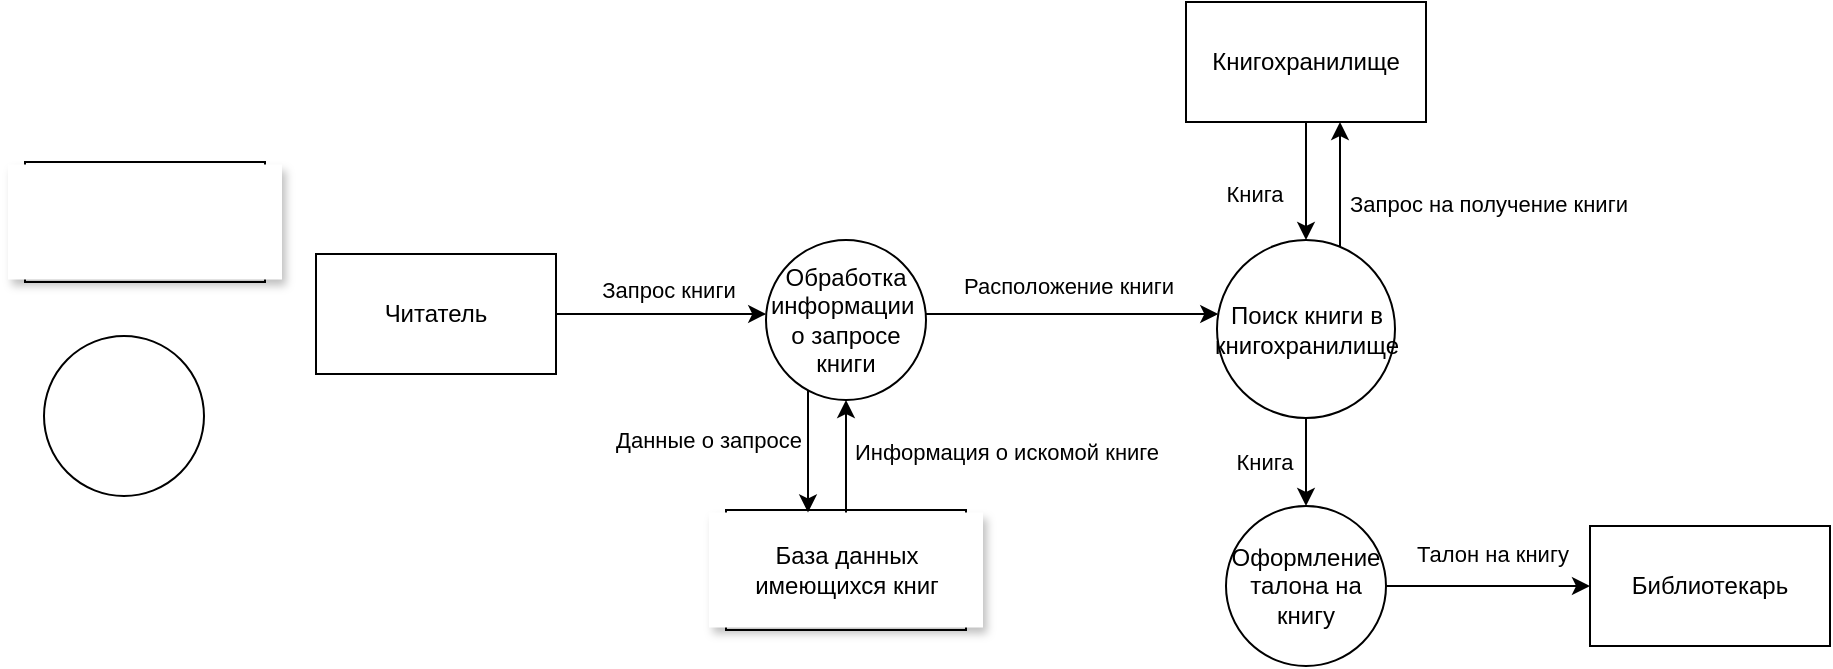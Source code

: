 <mxfile version="20.6.0" type="device"><diagram id="obyrzrLf-9jKQtkqKQ-x" name="Page-2"><mxGraphModel dx="1125" dy="670" grid="0" gridSize="10" guides="1" tooltips="1" connect="1" arrows="1" fold="1" page="1" pageScale="1" pageWidth="3300" pageHeight="2339" math="0" shadow="0"><root><mxCell id="0"/><mxCell id="1" parent="0"/><mxCell id="BsQNE4ckb3n5RLzst_N5-7" value="" style="group" parent="1" vertex="1" connectable="0"><mxGeometry x="41" y="113" width="137" height="60" as="geometry"/></mxCell><mxCell id="BsQNE4ckb3n5RLzst_N5-8" value="" style="rounded=0;whiteSpace=wrap;html=1;strokeColor=default;" parent="BsQNE4ckb3n5RLzst_N5-7" vertex="1"><mxGeometry x="8.5" width="120" height="60" as="geometry"/></mxCell><mxCell id="BsQNE4ckb3n5RLzst_N5-9" value="" style="rounded=0;whiteSpace=wrap;html=1;strokeColor=none;shadow=1;" parent="BsQNE4ckb3n5RLzst_N5-7" vertex="1"><mxGeometry y="1.25" width="137" height="57.5" as="geometry"/></mxCell><mxCell id="BsQNE4ckb3n5RLzst_N5-11" value="" style="ellipse;whiteSpace=wrap;html=1;aspect=fixed;" parent="1" vertex="1"><mxGeometry x="59" y="200" width="80" height="80" as="geometry"/></mxCell><mxCell id="94PlQg_QgY2HUOlTsG7y-1" value="Читатель" style="rounded=0;whiteSpace=wrap;html=1;" parent="1" vertex="1"><mxGeometry x="195" y="159" width="120" height="60" as="geometry"/></mxCell><mxCell id="94PlQg_QgY2HUOlTsG7y-2" value="Обработка информации&amp;nbsp;&lt;br&gt;о запросе книги" style="ellipse;whiteSpace=wrap;html=1;aspect=fixed;" parent="1" vertex="1"><mxGeometry x="420" y="152" width="80" height="80" as="geometry"/></mxCell><mxCell id="94PlQg_QgY2HUOlTsG7y-3" value="" style="group" parent="1" vertex="1" connectable="0"><mxGeometry x="391.5" y="287" width="137" height="60" as="geometry"/></mxCell><mxCell id="94PlQg_QgY2HUOlTsG7y-4" value="" style="rounded=0;whiteSpace=wrap;html=1;strokeColor=default;" parent="94PlQg_QgY2HUOlTsG7y-3" vertex="1"><mxGeometry x="8.5" width="120" height="60" as="geometry"/></mxCell><mxCell id="94PlQg_QgY2HUOlTsG7y-5" value="База данных имеющихся книг" style="rounded=0;whiteSpace=wrap;html=1;strokeColor=none;shadow=1;" parent="94PlQg_QgY2HUOlTsG7y-3" vertex="1"><mxGeometry y="1.25" width="137" height="57.5" as="geometry"/></mxCell><mxCell id="94PlQg_QgY2HUOlTsG7y-6" value="Данные о запросе" style="edgeStyle=orthogonalEdgeStyle;rounded=0;orthogonalLoop=1;jettySize=auto;html=1;" parent="1" source="94PlQg_QgY2HUOlTsG7y-2" target="94PlQg_QgY2HUOlTsG7y-5" edge="1"><mxGeometry x="-0.192" y="-50" relative="1" as="geometry"><mxPoint as="offset"/><mxPoint x="525" y="-173" as="sourcePoint"/><mxPoint x="525" y="-126" as="targetPoint"/><Array as="points"><mxPoint x="441" y="256"/><mxPoint x="441" y="256"/></Array></mxGeometry></mxCell><mxCell id="94PlQg_QgY2HUOlTsG7y-7" value="Информация о искомой книге" style="edgeStyle=orthogonalEdgeStyle;rounded=0;orthogonalLoop=1;jettySize=auto;html=1;" parent="1" source="94PlQg_QgY2HUOlTsG7y-5" target="94PlQg_QgY2HUOlTsG7y-2" edge="1"><mxGeometry x="0.076" y="-80" relative="1" as="geometry"><mxPoint as="offset"/><mxPoint x="451" y="237.199" as="sourcePoint"/><mxPoint x="451" y="298.25" as="targetPoint"/><Array as="points"/></mxGeometry></mxCell><mxCell id="94PlQg_QgY2HUOlTsG7y-8" value="Запрос книги" style="edgeStyle=orthogonalEdgeStyle;rounded=0;orthogonalLoop=1;jettySize=auto;html=1;" parent="1" source="94PlQg_QgY2HUOlTsG7y-1" target="94PlQg_QgY2HUOlTsG7y-2" edge="1"><mxGeometry x="0.066" y="12" relative="1" as="geometry"><Array as="points"><mxPoint x="426" y="187"/><mxPoint x="426" y="187"/></Array><mxPoint as="offset"/><mxPoint x="396" y="-211" as="sourcePoint"/><mxPoint x="485.05" y="-211" as="targetPoint"/></mxGeometry></mxCell><mxCell id="94PlQg_QgY2HUOlTsG7y-10" value="Расположение книги" style="edgeStyle=orthogonalEdgeStyle;rounded=0;orthogonalLoop=1;jettySize=auto;html=1;" parent="1" source="94PlQg_QgY2HUOlTsG7y-2" target="94PlQg_QgY2HUOlTsG7y-11" edge="1"><mxGeometry x="-0.022" y="14" relative="1" as="geometry"><Array as="points"><mxPoint x="563" y="189"/><mxPoint x="563" y="189"/></Array><mxPoint as="offset"/><mxPoint x="507" y="166" as="sourcePoint"/><mxPoint x="633" y="189" as="targetPoint"/></mxGeometry></mxCell><mxCell id="94PlQg_QgY2HUOlTsG7y-11" value="Поиск книги в книгохранилище" style="ellipse;whiteSpace=wrap;html=1;aspect=fixed;" parent="1" vertex="1"><mxGeometry x="645.5" y="152" width="89" height="89" as="geometry"/></mxCell><mxCell id="94PlQg_QgY2HUOlTsG7y-12" value="Книгохранилище" style="rounded=0;whiteSpace=wrap;html=1;" parent="1" vertex="1"><mxGeometry x="630" y="33" width="120" height="60" as="geometry"/></mxCell><mxCell id="94PlQg_QgY2HUOlTsG7y-13" value="Запрос на получение книги" style="edgeStyle=orthogonalEdgeStyle;rounded=0;orthogonalLoop=1;jettySize=auto;html=1;" parent="1" source="94PlQg_QgY2HUOlTsG7y-11" target="94PlQg_QgY2HUOlTsG7y-12" edge="1"><mxGeometry x="-0.304" y="-74" relative="1" as="geometry"><Array as="points"><mxPoint x="707" y="124"/><mxPoint x="707" y="124"/></Array><mxPoint as="offset"/><mxPoint x="635" y="282" as="sourcePoint"/><mxPoint x="785" y="279" as="targetPoint"/></mxGeometry></mxCell><mxCell id="94PlQg_QgY2HUOlTsG7y-14" value="Книга" style="edgeStyle=orthogonalEdgeStyle;rounded=0;orthogonalLoop=1;jettySize=auto;html=1;" parent="1" source="94PlQg_QgY2HUOlTsG7y-12" target="94PlQg_QgY2HUOlTsG7y-11" edge="1"><mxGeometry x="0.214" y="-26" relative="1" as="geometry"><Array as="points"/><mxPoint as="offset"/><mxPoint x="717" y="162.792" as="sourcePoint"/><mxPoint x="717" y="103" as="targetPoint"/></mxGeometry></mxCell><mxCell id="94PlQg_QgY2HUOlTsG7y-15" value="Оформление талона на книгу" style="ellipse;whiteSpace=wrap;html=1;aspect=fixed;" parent="1" vertex="1"><mxGeometry x="650" y="285" width="80" height="80" as="geometry"/></mxCell><mxCell id="94PlQg_QgY2HUOlTsG7y-16" value="Книга" style="edgeStyle=orthogonalEdgeStyle;rounded=0;orthogonalLoop=1;jettySize=auto;html=1;" parent="1" source="94PlQg_QgY2HUOlTsG7y-11" target="94PlQg_QgY2HUOlTsG7y-15" edge="1"><mxGeometry y="-21" relative="1" as="geometry"><Array as="points"/><mxPoint as="offset"/><mxPoint x="700" y="103" as="sourcePoint"/><mxPoint x="700" y="159" as="targetPoint"/></mxGeometry></mxCell><mxCell id="94PlQg_QgY2HUOlTsG7y-17" value="Библиотекарь" style="rounded=0;whiteSpace=wrap;html=1;" parent="1" vertex="1"><mxGeometry x="832" y="295" width="120" height="60" as="geometry"/></mxCell><mxCell id="94PlQg_QgY2HUOlTsG7y-18" value="Талон на книгу" style="edgeStyle=orthogonalEdgeStyle;rounded=0;orthogonalLoop=1;jettySize=auto;html=1;" parent="1" source="94PlQg_QgY2HUOlTsG7y-15" target="94PlQg_QgY2HUOlTsG7y-17" edge="1"><mxGeometry x="0.039" y="16" relative="1" as="geometry"><Array as="points"/><mxPoint as="offset"/><mxPoint x="700" y="239" as="sourcePoint"/><mxPoint x="700" y="295" as="targetPoint"/></mxGeometry></mxCell></root></mxGraphModel></diagram></mxfile>